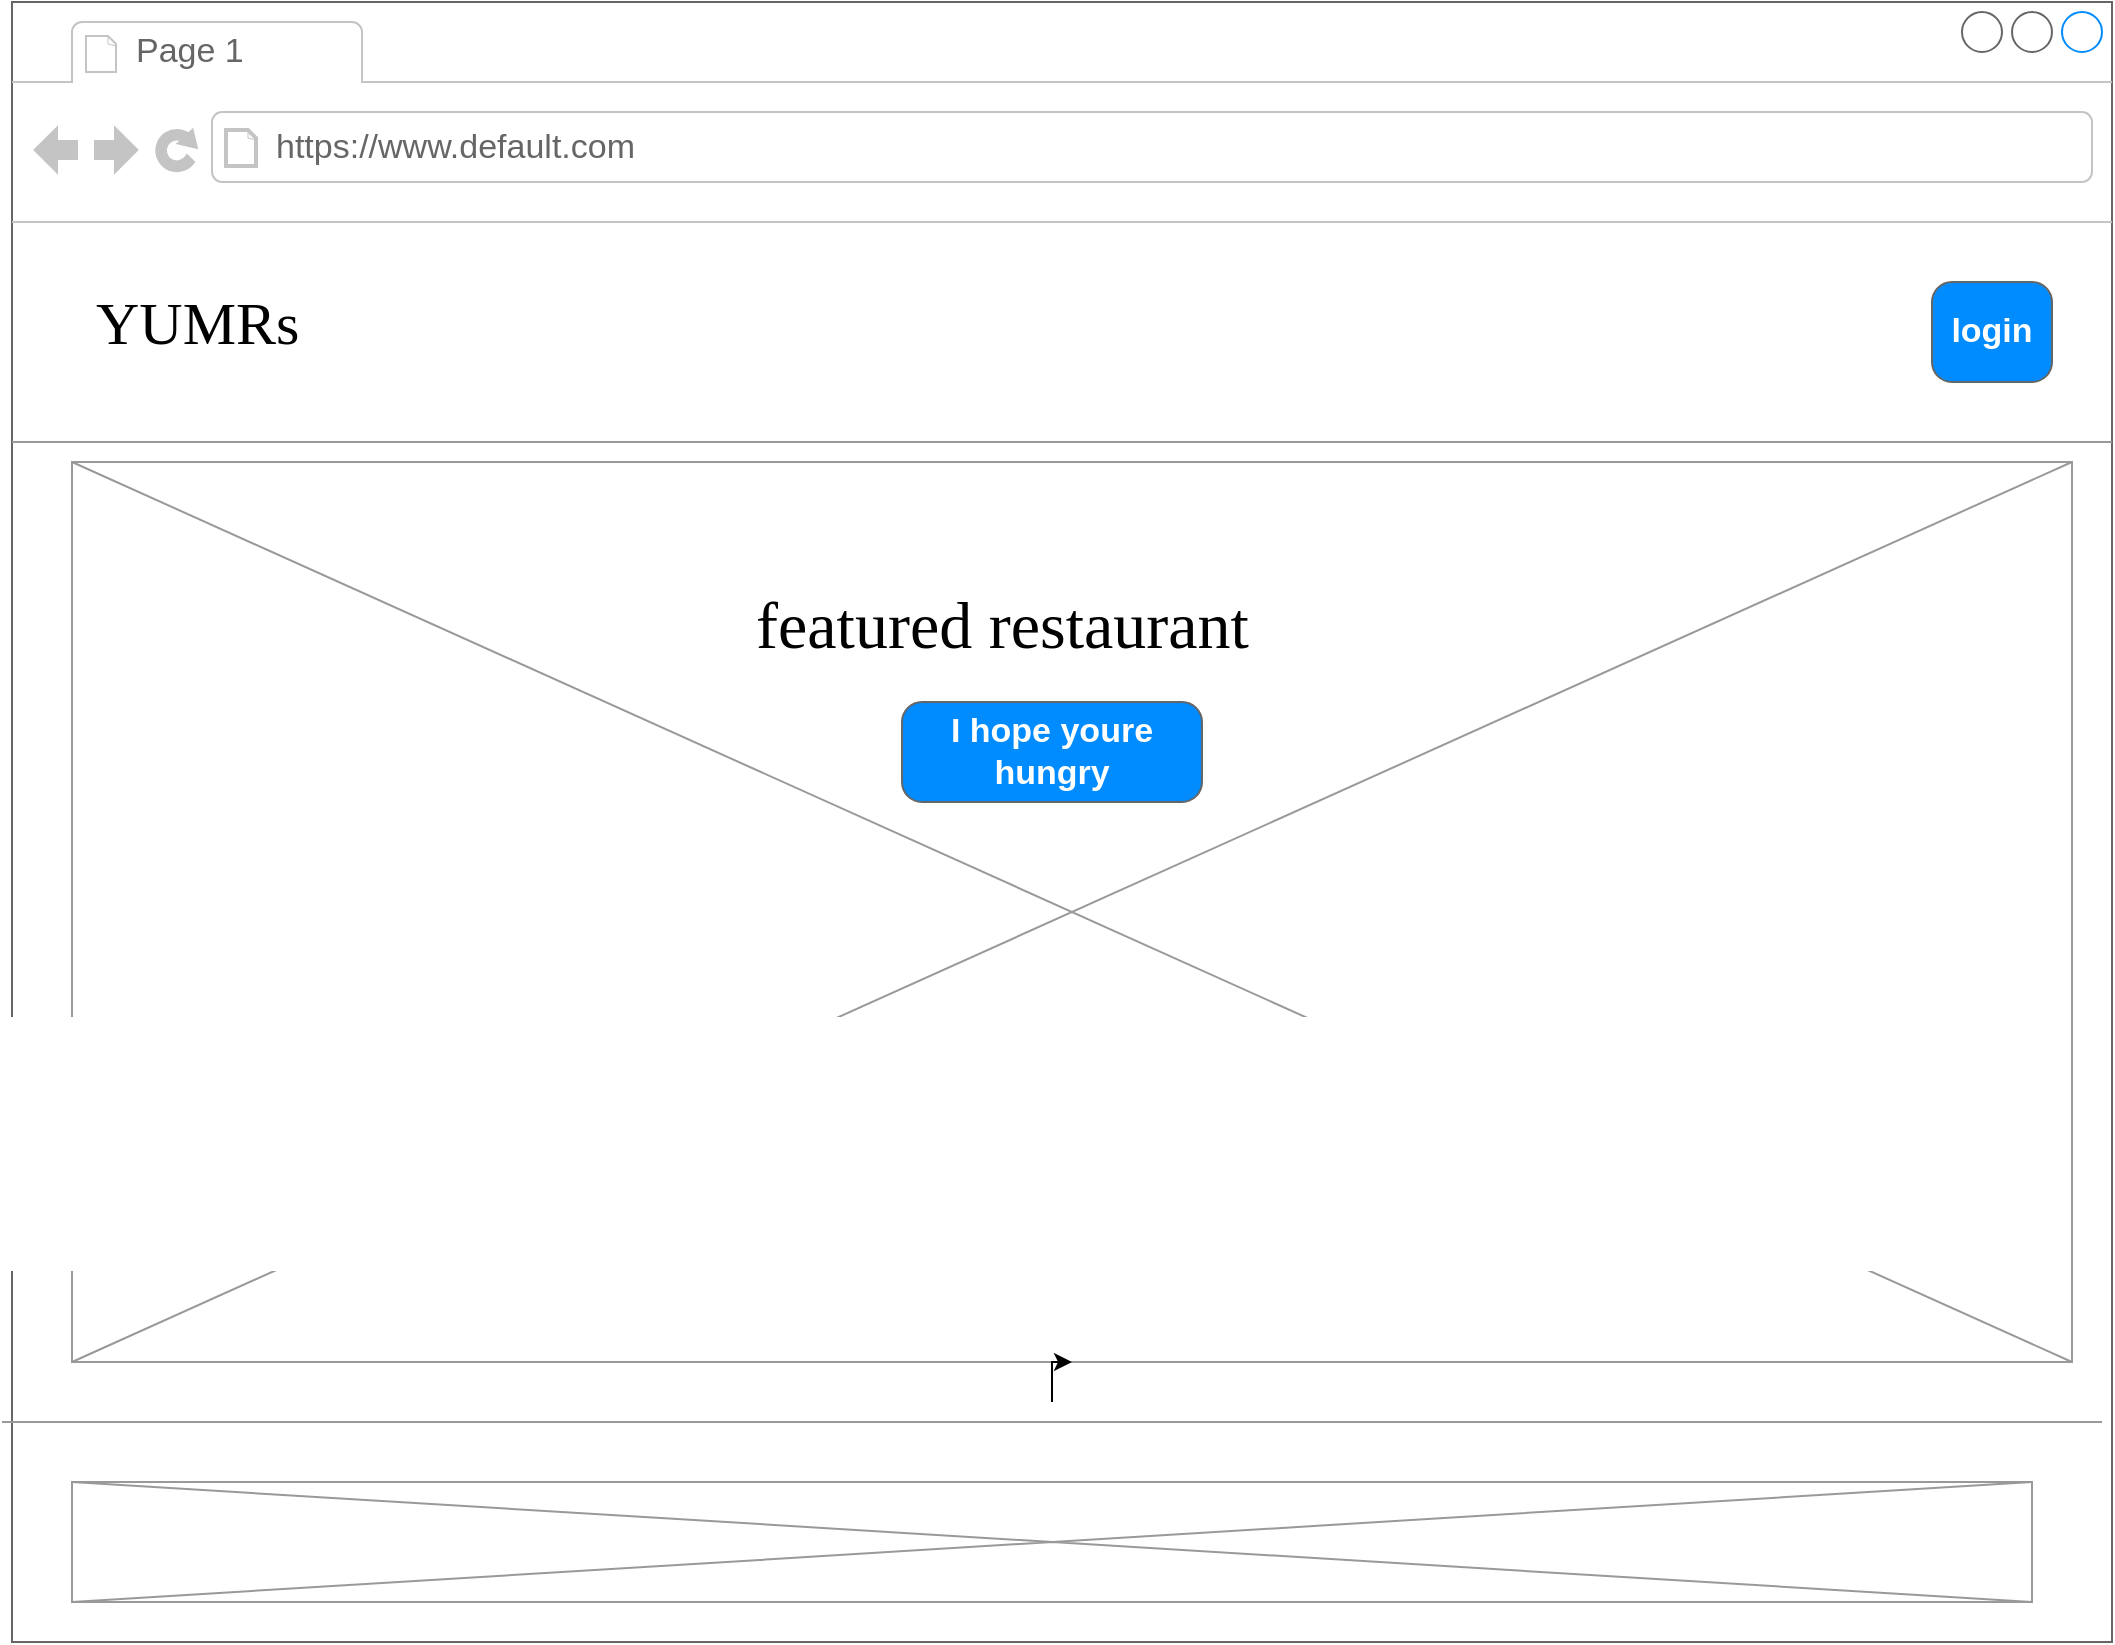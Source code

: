 <mxfile version="16.5.2" type="device"><diagram name="Page-1" id="2cc2dc42-3aac-f2a9-1cec-7a8b7cbee084"><mxGraphModel dx="2409" dy="1820" grid="1" gridSize="10" guides="1" tooltips="1" connect="1" arrows="1" fold="1" page="1" pageScale="1" pageWidth="1100" pageHeight="850" background="none" math="0" shadow="0"><root><mxCell id="0"/><mxCell id="1" parent="0"/><mxCell id="7026571954dc6520-1" value="" style="strokeWidth=1;shadow=0;dashed=0;align=center;html=1;shape=mxgraph.mockup.containers.browserWindow;rSize=0;strokeColor=#666666;mainText=,;recursiveResize=0;rounded=0;labelBackgroundColor=none;fontFamily=Verdana;fontSize=12" parent="1" vertex="1"><mxGeometry x="-140" y="-410" width="1050" height="820" as="geometry"/></mxCell><mxCell id="3VJFf6OmGBx58R87_E5F-4" value="" style="verticalLabelPosition=bottom;shadow=0;dashed=0;align=center;html=1;verticalAlign=top;strokeWidth=1;shape=mxgraph.mockup.graphics.simpleIcon;strokeColor=#999999;fontSize=33;" vertex="1" parent="7026571954dc6520-1"><mxGeometry x="30" y="740" width="980" height="60" as="geometry"/></mxCell><mxCell id="7026571954dc6520-22" value="" style="verticalLabelPosition=bottom;shadow=0;dashed=0;align=center;html=1;verticalAlign=top;strokeWidth=1;shape=mxgraph.mockup.graphics.simpleIcon;strokeColor=#999999;fillColor=#ffffff;rounded=0;labelBackgroundColor=none;fontFamily=Verdana;fontSize=12;fontColor=#000000;" parent="7026571954dc6520-1" vertex="1"><mxGeometry x="30" y="230" width="1000" height="450" as="geometry"/></mxCell><mxCell id="7026571954dc6520-2" value="Page 1" style="strokeWidth=1;shadow=0;dashed=0;align=center;html=1;shape=mxgraph.mockup.containers.anchor;fontSize=17;fontColor=#666666;align=left;" parent="7026571954dc6520-1" vertex="1"><mxGeometry x="60" y="12" width="110" height="26" as="geometry"/></mxCell><mxCell id="7026571954dc6520-3" value="https://www.default.com" style="strokeWidth=1;shadow=0;dashed=0;align=center;html=1;shape=mxgraph.mockup.containers.anchor;rSize=0;fontSize=17;fontColor=#666666;align=left;" parent="7026571954dc6520-1" vertex="1"><mxGeometry x="130" y="60" width="250" height="26" as="geometry"/></mxCell><mxCell id="7026571954dc6520-4" value="YUMRs" style="text;html=1;points=[];align=left;verticalAlign=top;spacingTop=-4;fontSize=30;fontFamily=Verdana" parent="7026571954dc6520-1" vertex="1"><mxGeometry x="40" y="140" width="120" height="50" as="geometry"/></mxCell><mxCell id="7026571954dc6520-15" value="" style="verticalLabelPosition=bottom;shadow=0;dashed=0;align=center;html=1;verticalAlign=top;strokeWidth=1;shape=mxgraph.mockup.markup.line;strokeColor=#999999;rounded=0;labelBackgroundColor=none;fillColor=#ffffff;fontFamily=Verdana;fontSize=12;fontColor=#000000;" parent="7026571954dc6520-1" vertex="1"><mxGeometry y="210" width="1050" height="20" as="geometry"/></mxCell><mxCell id="3VJFf6OmGBx58R87_E5F-18" value="" style="edgeStyle=orthogonalEdgeStyle;rounded=0;orthogonalLoop=1;jettySize=auto;html=1;fontSize=33;" edge="1" parent="7026571954dc6520-1" source="7026571954dc6520-21" target="7026571954dc6520-22"><mxGeometry relative="1" as="geometry"/></mxCell><mxCell id="7026571954dc6520-21" value="" style="verticalLabelPosition=bottom;shadow=0;dashed=0;align=center;html=1;verticalAlign=top;strokeWidth=1;shape=mxgraph.mockup.markup.line;strokeColor=#999999;rounded=0;labelBackgroundColor=none;fillColor=#ffffff;fontFamily=Verdana;fontSize=12;fontColor=#000000;" parent="7026571954dc6520-1" vertex="1"><mxGeometry x="-5" y="700" width="1050" height="20" as="geometry"/></mxCell><mxCell id="7026571954dc6520-31" value="featured restaurant" style="text;html=1;points=[];align=left;verticalAlign=top;spacingTop=-4;fontSize=33;fontFamily=Verdana" parent="7026571954dc6520-1" vertex="1"><mxGeometry x="370" y="290" width="370" height="60" as="geometry"/></mxCell><mxCell id="3VJFf6OmGBx58R87_E5F-5" value="I hope youre hungry" style="strokeWidth=1;shadow=0;dashed=0;align=center;html=1;shape=mxgraph.mockup.buttons.button;strokeColor=#666666;fontColor=#ffffff;mainText=;buttonStyle=round;fontSize=17;fontStyle=1;fillColor=#008cff;whiteSpace=wrap;" vertex="1" parent="7026571954dc6520-1"><mxGeometry x="445" y="350" width="150" height="50" as="geometry"/></mxCell><mxCell id="3VJFf6OmGBx58R87_E5F-11" value="login" style="strokeWidth=1;shadow=0;dashed=0;align=center;html=1;shape=mxgraph.mockup.buttons.button;strokeColor=#666666;fontColor=#ffffff;mainText=;buttonStyle=round;fontSize=17;fontStyle=1;fillColor=#008cff;whiteSpace=wrap;" vertex="1" parent="7026571954dc6520-1"><mxGeometry x="960" y="140" width="60" height="50" as="geometry"/></mxCell></root></mxGraphModel></diagram></mxfile>